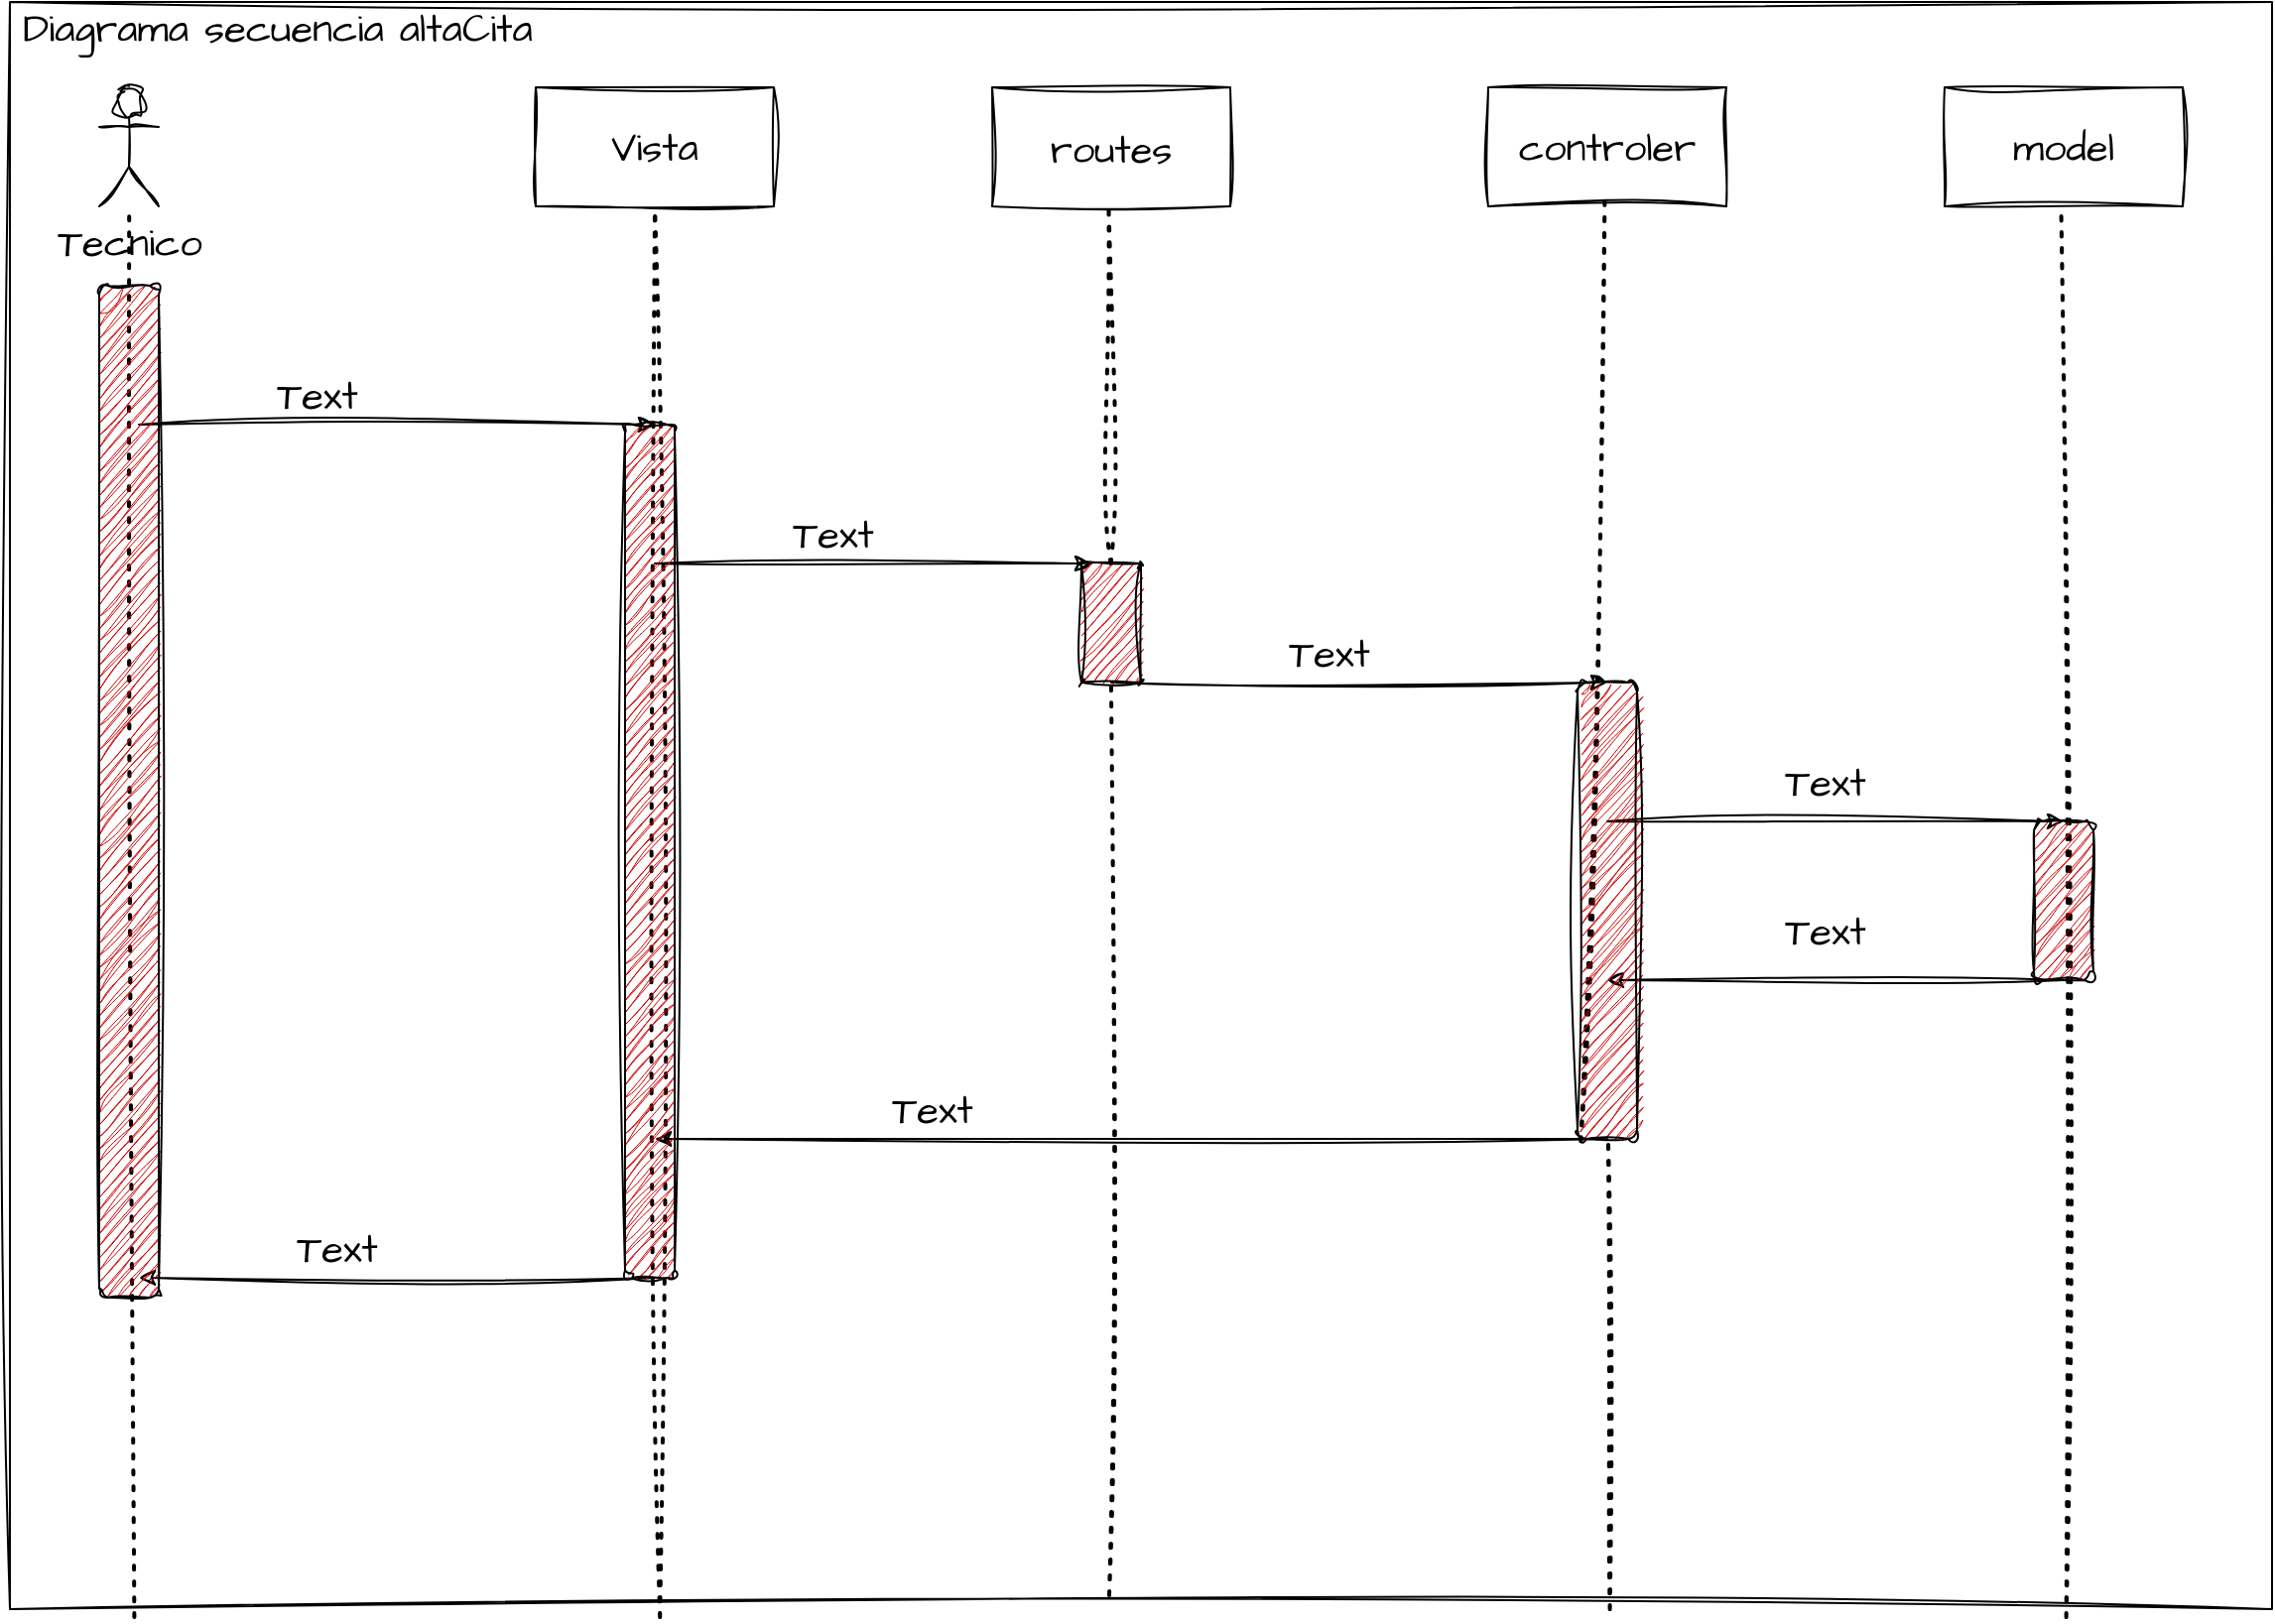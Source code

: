 <mxfile version="20.8.16" type="device"><diagram name="Página-1" id="kl480W0kNQRxx16E3slf"><mxGraphModel dx="1098" dy="648" grid="1" gridSize="10" guides="1" tooltips="1" connect="1" arrows="1" fold="1" page="1" pageScale="1" pageWidth="1169" pageHeight="827" math="0" shadow="0"><root><mxCell id="0"/><mxCell id="1" parent="0"/><mxCell id="fft0j74_lUlRAF0CAQ_h-2" value="" style="rounded=0;whiteSpace=wrap;html=1;sketch=1;hachureGap=4;jiggle=2;curveFitting=1;fontFamily=Architects Daughter;fontSource=https%3A%2F%2Ffonts.googleapis.com%2Fcss%3Ffamily%3DArchitects%2BDaughter;fontSize=20;" parent="1" vertex="1"><mxGeometry x="15" y="17" width="1140" height="810" as="geometry"/></mxCell><mxCell id="fft0j74_lUlRAF0CAQ_h-3" value="Diagrama secuencia altaCita" style="text;html=1;strokeColor=none;fillColor=none;align=center;verticalAlign=middle;whiteSpace=wrap;rounded=0;fontSize=20;fontFamily=Architects Daughter;" parent="1" vertex="1"><mxGeometry x="10" y="20" width="280" height="20" as="geometry"/></mxCell><mxCell id="fft0j74_lUlRAF0CAQ_h-4" value="Tecnico" style="shape=umlActor;verticalLabelPosition=bottom;verticalAlign=top;html=1;outlineConnect=0;sketch=1;hachureGap=4;jiggle=2;curveFitting=1;fontFamily=Architects Daughter;fontSource=https%3A%2F%2Ffonts.googleapis.com%2Fcss%3Ffamily%3DArchitects%2BDaughter;fontSize=20;" parent="1" vertex="1"><mxGeometry x="60" y="60" width="30" height="60" as="geometry"/></mxCell><mxCell id="fft0j74_lUlRAF0CAQ_h-6" value="" style="endArrow=none;dashed=1;html=1;dashPattern=1 3;strokeWidth=2;rounded=0;sketch=1;hachureGap=4;jiggle=2;curveFitting=1;fontFamily=Architects Daughter;fontSource=https%3A%2F%2Ffonts.googleapis.com%2Fcss%3Ffamily%3DArchitects%2BDaughter;fontSize=16;exitX=0.055;exitY=1.005;exitDx=0;exitDy=0;exitPerimeter=0;" parent="1" source="fft0j74_lUlRAF0CAQ_h-2" target="fft0j74_lUlRAF0CAQ_h-4" edge="1"><mxGeometry width="50" height="50" relative="1" as="geometry"><mxPoint x="400" y="440" as="sourcePoint"/><mxPoint x="450" y="390" as="targetPoint"/></mxGeometry></mxCell><mxCell id="fft0j74_lUlRAF0CAQ_h-7" value="" style="rounded=0;whiteSpace=wrap;html=1;sketch=1;hachureGap=4;jiggle=2;curveFitting=1;fontFamily=Architects Daughter;fontSource=https%3A%2F%2Ffonts.googleapis.com%2Fcss%3Ffamily%3DArchitects%2BDaughter;fontSize=20;" parent="1" vertex="1"><mxGeometry x="280" y="60" width="120" height="60" as="geometry"/></mxCell><mxCell id="fft0j74_lUlRAF0CAQ_h-8" value="Vista" style="text;html=1;strokeColor=none;fillColor=none;align=center;verticalAlign=middle;whiteSpace=wrap;rounded=0;fontSize=20;fontFamily=Architects Daughter;" parent="1" vertex="1"><mxGeometry x="310" y="75" width="60" height="30" as="geometry"/></mxCell><mxCell id="fft0j74_lUlRAF0CAQ_h-9" value="" style="rounded=0;whiteSpace=wrap;html=1;sketch=1;hachureGap=4;jiggle=2;curveFitting=1;fontFamily=Architects Daughter;fontSource=https%3A%2F%2Ffonts.googleapis.com%2Fcss%3Ffamily%3DArchitects%2BDaughter;fontSize=20;" parent="1" vertex="1"><mxGeometry x="510" y="60" width="120" height="60" as="geometry"/></mxCell><mxCell id="fft0j74_lUlRAF0CAQ_h-10" value="" style="rounded=0;whiteSpace=wrap;html=1;sketch=1;hachureGap=4;jiggle=2;curveFitting=1;fontFamily=Architects Daughter;fontSource=https%3A%2F%2Ffonts.googleapis.com%2Fcss%3Ffamily%3DArchitects%2BDaughter;fontSize=20;" parent="1" vertex="1"><mxGeometry x="760" y="60" width="120" height="60" as="geometry"/></mxCell><mxCell id="fft0j74_lUlRAF0CAQ_h-11" value="" style="rounded=0;whiteSpace=wrap;html=1;sketch=1;hachureGap=4;jiggle=2;curveFitting=1;fontFamily=Architects Daughter;fontSource=https%3A%2F%2Ffonts.googleapis.com%2Fcss%3Ffamily%3DArchitects%2BDaughter;fontSize=20;" parent="1" vertex="1"><mxGeometry x="990" y="60" width="120" height="60" as="geometry"/></mxCell><mxCell id="fft0j74_lUlRAF0CAQ_h-12" value="routes" style="text;html=1;strokeColor=none;fillColor=none;align=center;verticalAlign=middle;whiteSpace=wrap;rounded=0;fontSize=20;fontFamily=Architects Daughter;" parent="1" vertex="1"><mxGeometry x="540" y="76" width="60" height="30" as="geometry"/></mxCell><mxCell id="fft0j74_lUlRAF0CAQ_h-13" value="controler" style="text;html=1;strokeColor=none;fillColor=none;align=center;verticalAlign=middle;whiteSpace=wrap;rounded=0;fontSize=20;fontFamily=Architects Daughter;" parent="1" vertex="1"><mxGeometry x="790" y="75" width="60" height="30" as="geometry"/></mxCell><mxCell id="fft0j74_lUlRAF0CAQ_h-14" value="model" style="text;html=1;strokeColor=none;fillColor=none;align=center;verticalAlign=middle;whiteSpace=wrap;rounded=0;fontSize=20;fontFamily=Architects Daughter;" parent="1" vertex="1"><mxGeometry x="1020" y="75" width="60" height="30" as="geometry"/></mxCell><mxCell id="fft0j74_lUlRAF0CAQ_h-15" value="" style="endArrow=none;dashed=1;html=1;dashPattern=1 3;strokeWidth=2;rounded=0;sketch=1;hachureGap=4;jiggle=2;curveFitting=1;fontFamily=Architects Daughter;fontSource=https%3A%2F%2Ffonts.googleapis.com%2Fcss%3Ffamily%3DArchitects%2BDaughter;fontSize=16;exitX=0.055;exitY=1.005;exitDx=0;exitDy=0;exitPerimeter=0;" parent="1" edge="1"><mxGeometry width="50" height="50" relative="1" as="geometry"><mxPoint x="342.59" y="831.05" as="sourcePoint"/><mxPoint x="339.999" y="120" as="targetPoint"/></mxGeometry></mxCell><mxCell id="fft0j74_lUlRAF0CAQ_h-16" value="" style="endArrow=none;dashed=1;html=1;dashPattern=1 3;strokeWidth=2;rounded=0;sketch=1;hachureGap=4;jiggle=2;curveFitting=1;fontFamily=Architects Daughter;fontSource=https%3A%2F%2Ffonts.googleapis.com%2Fcss%3Ffamily%3DArchitects%2BDaughter;fontSize=16;startArrow=none;" parent="1" source="fft0j74_lUlRAF0CAQ_h-34" edge="1"><mxGeometry width="50" height="50" relative="1" as="geometry"><mxPoint x="569" y="820" as="sourcePoint"/><mxPoint x="568.709" y="120" as="targetPoint"/></mxGeometry></mxCell><mxCell id="fft0j74_lUlRAF0CAQ_h-17" value="" style="endArrow=none;dashed=1;html=1;dashPattern=1 3;strokeWidth=2;rounded=0;sketch=1;hachureGap=4;jiggle=2;curveFitting=1;fontFamily=Architects Daughter;fontSource=https%3A%2F%2Ffonts.googleapis.com%2Fcss%3Ffamily%3DArchitects%2BDaughter;fontSize=16;exitX=0.055;exitY=1.005;exitDx=0;exitDy=0;exitPerimeter=0;startArrow=none;" parent="1" source="fft0j74_lUlRAF0CAQ_h-36" edge="1"><mxGeometry width="50" height="50" relative="1" as="geometry"><mxPoint x="821.3" y="827.05" as="sourcePoint"/><mxPoint x="818.709" y="116" as="targetPoint"/></mxGeometry></mxCell><mxCell id="fft0j74_lUlRAF0CAQ_h-18" value="" style="endArrow=none;dashed=1;html=1;dashPattern=1 3;strokeWidth=2;rounded=0;sketch=1;hachureGap=4;jiggle=2;curveFitting=1;fontFamily=Architects Daughter;fontSource=https%3A%2F%2Ffonts.googleapis.com%2Fcss%3Ffamily%3DArchitects%2BDaughter;fontSize=16;exitX=0.055;exitY=1.005;exitDx=0;exitDy=0;exitPerimeter=0;" parent="1" edge="1"><mxGeometry width="50" height="50" relative="1" as="geometry"><mxPoint x="1051.3" y="831.05" as="sourcePoint"/><mxPoint x="1048.709" y="120" as="targetPoint"/></mxGeometry></mxCell><mxCell id="fft0j74_lUlRAF0CAQ_h-19" value="" style="endArrow=classic;html=1;rounded=0;sketch=1;hachureGap=4;jiggle=2;curveFitting=1;fontFamily=Architects Daughter;fontSource=https%3A%2F%2Ffonts.googleapis.com%2Fcss%3Ffamily%3DArchitects%2BDaughter;fontSize=16;" parent="1" edge="1"><mxGeometry width="50" height="50" relative="1" as="geometry"><mxPoint x="80" y="230" as="sourcePoint"/><mxPoint x="340" y="230" as="targetPoint"/></mxGeometry></mxCell><mxCell id="fft0j74_lUlRAF0CAQ_h-21" value="" style="endArrow=classic;html=1;rounded=0;sketch=1;hachureGap=4;jiggle=2;curveFitting=1;fontFamily=Architects Daughter;fontSource=https%3A%2F%2Ffonts.googleapis.com%2Fcss%3Ffamily%3DArchitects%2BDaughter;fontSize=16;" parent="1" edge="1"><mxGeometry width="50" height="50" relative="1" as="geometry"><mxPoint x="340" y="300" as="sourcePoint"/><mxPoint x="560" y="300" as="targetPoint"/></mxGeometry></mxCell><mxCell id="fft0j74_lUlRAF0CAQ_h-22" value="" style="endArrow=classic;html=1;rounded=0;sketch=1;hachureGap=4;jiggle=2;curveFitting=1;fontFamily=Architects Daughter;fontSource=https%3A%2F%2Ffonts.googleapis.com%2Fcss%3Ffamily%3DArchitects%2BDaughter;fontSize=16;" parent="1" edge="1"><mxGeometry width="50" height="50" relative="1" as="geometry"><mxPoint x="570" y="360" as="sourcePoint"/><mxPoint x="820" y="360" as="targetPoint"/></mxGeometry></mxCell><mxCell id="fft0j74_lUlRAF0CAQ_h-23" value="" style="endArrow=classic;html=1;rounded=0;sketch=1;hachureGap=4;jiggle=2;curveFitting=1;fontFamily=Architects Daughter;fontSource=https%3A%2F%2Ffonts.googleapis.com%2Fcss%3Ffamily%3DArchitects%2BDaughter;fontSize=16;" parent="1" edge="1"><mxGeometry width="50" height="50" relative="1" as="geometry"><mxPoint x="820" y="430" as="sourcePoint"/><mxPoint x="1050" y="430" as="targetPoint"/></mxGeometry></mxCell><mxCell id="fft0j74_lUlRAF0CAQ_h-24" value="" style="endArrow=classic;html=1;rounded=0;sketch=1;hachureGap=4;jiggle=2;curveFitting=1;fontFamily=Architects Daughter;fontSource=https%3A%2F%2Ffonts.googleapis.com%2Fcss%3Ffamily%3DArchitects%2BDaughter;fontSize=16;" parent="1" edge="1"><mxGeometry width="50" height="50" relative="1" as="geometry"><mxPoint x="1050" y="510" as="sourcePoint"/><mxPoint x="820" y="510" as="targetPoint"/></mxGeometry></mxCell><mxCell id="fft0j74_lUlRAF0CAQ_h-26" value="" style="endArrow=classic;html=1;rounded=0;sketch=1;hachureGap=4;jiggle=2;curveFitting=1;fontFamily=Architects Daughter;fontSource=https%3A%2F%2Ffonts.googleapis.com%2Fcss%3Ffamily%3DArchitects%2BDaughter;fontSize=16;" parent="1" edge="1"><mxGeometry width="50" height="50" relative="1" as="geometry"><mxPoint x="820" y="590" as="sourcePoint"/><mxPoint x="340" y="590" as="targetPoint"/></mxGeometry></mxCell><mxCell id="fft0j74_lUlRAF0CAQ_h-28" value="" style="endArrow=classic;html=1;rounded=0;sketch=1;hachureGap=4;jiggle=2;curveFitting=1;fontFamily=Architects Daughter;fontSource=https%3A%2F%2Ffonts.googleapis.com%2Fcss%3Ffamily%3DArchitects%2BDaughter;fontSize=16;" parent="1" edge="1"><mxGeometry width="50" height="50" relative="1" as="geometry"><mxPoint x="340" y="660" as="sourcePoint"/><mxPoint x="80" y="660" as="targetPoint"/></mxGeometry></mxCell><mxCell id="fft0j74_lUlRAF0CAQ_h-31" value="" style="rounded=1;whiteSpace=wrap;html=1;sketch=1;hachureGap=4;jiggle=2;curveFitting=1;fontFamily=Architects Daughter;fontSource=https%3A%2F%2Ffonts.googleapis.com%2Fcss%3Ffamily%3DArchitects%2BDaughter;fontSize=20;fillColor=#CC0000;" parent="1" vertex="1"><mxGeometry x="60" y="160" width="30" height="510" as="geometry"/></mxCell><mxCell id="fft0j74_lUlRAF0CAQ_h-32" value="" style="rounded=1;whiteSpace=wrap;html=1;sketch=1;hachureGap=4;jiggle=2;curveFitting=1;fontFamily=Architects Daughter;fontSource=https%3A%2F%2Ffonts.googleapis.com%2Fcss%3Ffamily%3DArchitects%2BDaughter;fontSize=20;fillColor=#CC0000;" parent="1" vertex="1"><mxGeometry x="325" y="230" width="25" height="430" as="geometry"/></mxCell><mxCell id="fft0j74_lUlRAF0CAQ_h-35" value="" style="endArrow=none;dashed=1;html=1;dashPattern=1 3;strokeWidth=2;rounded=0;sketch=1;hachureGap=4;jiggle=2;curveFitting=1;fontFamily=Architects Daughter;fontSource=https%3A%2F%2Ffonts.googleapis.com%2Fcss%3Ffamily%3DArchitects%2BDaughter;fontSize=16;" parent="1" target="fft0j74_lUlRAF0CAQ_h-34" edge="1"><mxGeometry width="50" height="50" relative="1" as="geometry"><mxPoint x="569" y="820" as="sourcePoint"/><mxPoint x="568.709" y="120" as="targetPoint"/></mxGeometry></mxCell><mxCell id="fft0j74_lUlRAF0CAQ_h-34" value="" style="rounded=1;whiteSpace=wrap;html=1;sketch=1;hachureGap=4;jiggle=2;curveFitting=1;fontFamily=Architects Daughter;fontSource=https%3A%2F%2Ffonts.googleapis.com%2Fcss%3Ffamily%3DArchitects%2BDaughter;fontSize=20;fillColor=#CC0000;arcSize=0;" parent="1" vertex="1"><mxGeometry x="555" y="300" width="30" height="60" as="geometry"/></mxCell><mxCell id="fft0j74_lUlRAF0CAQ_h-37" value="" style="endArrow=none;dashed=1;html=1;dashPattern=1 3;strokeWidth=2;rounded=0;sketch=1;hachureGap=4;jiggle=2;curveFitting=1;fontFamily=Architects Daughter;fontSource=https%3A%2F%2Ffonts.googleapis.com%2Fcss%3Ffamily%3DArchitects%2BDaughter;fontSize=16;exitX=0.055;exitY=1.005;exitDx=0;exitDy=0;exitPerimeter=0;" parent="1" target="fft0j74_lUlRAF0CAQ_h-36" edge="1"><mxGeometry width="50" height="50" relative="1" as="geometry"><mxPoint x="821.3" y="827.05" as="sourcePoint"/><mxPoint x="818.709" y="116" as="targetPoint"/></mxGeometry></mxCell><mxCell id="fft0j74_lUlRAF0CAQ_h-36" value="" style="rounded=1;whiteSpace=wrap;html=1;sketch=1;hachureGap=4;jiggle=2;curveFitting=1;fontFamily=Architects Daughter;fontSource=https%3A%2F%2Ffonts.googleapis.com%2Fcss%3Ffamily%3DArchitects%2BDaughter;fontSize=20;fillColor=#CC0000;" parent="1" vertex="1"><mxGeometry x="805" y="360" width="30" height="230" as="geometry"/></mxCell><mxCell id="fft0j74_lUlRAF0CAQ_h-38" value="" style="rounded=1;whiteSpace=wrap;html=1;sketch=1;hachureGap=4;jiggle=2;curveFitting=1;fontFamily=Architects Daughter;fontSource=https%3A%2F%2Ffonts.googleapis.com%2Fcss%3Ffamily%3DArchitects%2BDaughter;fontSize=20;fillColor=#CC0000;" parent="1" vertex="1"><mxGeometry x="1035" y="430" width="30" height="80" as="geometry"/></mxCell><mxCell id="fft0j74_lUlRAF0CAQ_h-39" value="Text" style="text;html=1;strokeColor=none;fillColor=none;align=center;verticalAlign=middle;whiteSpace=wrap;rounded=0;fontSize=20;fontFamily=Architects Daughter;" parent="1" vertex="1"><mxGeometry x="140" y="200" width="60" height="30" as="geometry"/></mxCell><mxCell id="fft0j74_lUlRAF0CAQ_h-40" value="Text" style="text;html=1;strokeColor=none;fillColor=none;align=center;verticalAlign=middle;whiteSpace=wrap;rounded=0;fontSize=20;fontFamily=Architects Daughter;" parent="1" vertex="1"><mxGeometry x="400" y="270" width="60" height="30" as="geometry"/></mxCell><mxCell id="fft0j74_lUlRAF0CAQ_h-41" value="Text" style="text;html=1;strokeColor=none;fillColor=none;align=center;verticalAlign=middle;whiteSpace=wrap;rounded=0;fontSize=20;fontFamily=Architects Daughter;" parent="1" vertex="1"><mxGeometry x="150" y="630" width="60" height="30" as="geometry"/></mxCell><mxCell id="fft0j74_lUlRAF0CAQ_h-42" value="Text" style="text;html=1;strokeColor=none;fillColor=none;align=center;verticalAlign=middle;whiteSpace=wrap;rounded=0;fontSize=20;fontFamily=Architects Daughter;" parent="1" vertex="1"><mxGeometry x="450" y="560" width="60" height="30" as="geometry"/></mxCell><mxCell id="fft0j74_lUlRAF0CAQ_h-43" value="Text" style="text;html=1;strokeColor=none;fillColor=none;align=center;verticalAlign=middle;whiteSpace=wrap;rounded=0;fontSize=20;fontFamily=Architects Daughter;" parent="1" vertex="1"><mxGeometry x="650" y="330" width="60" height="30" as="geometry"/></mxCell><mxCell id="fft0j74_lUlRAF0CAQ_h-44" value="Text" style="text;html=1;strokeColor=none;fillColor=none;align=center;verticalAlign=middle;whiteSpace=wrap;rounded=0;fontSize=20;fontFamily=Architects Daughter;" parent="1" vertex="1"><mxGeometry x="900" y="395" width="60" height="30" as="geometry"/></mxCell><mxCell id="fft0j74_lUlRAF0CAQ_h-45" value="Text" style="text;html=1;strokeColor=none;fillColor=none;align=center;verticalAlign=middle;whiteSpace=wrap;rounded=0;fontSize=20;fontFamily=Architects Daughter;" parent="1" vertex="1"><mxGeometry x="900" y="470" width="60" height="30" as="geometry"/></mxCell></root></mxGraphModel></diagram></mxfile>